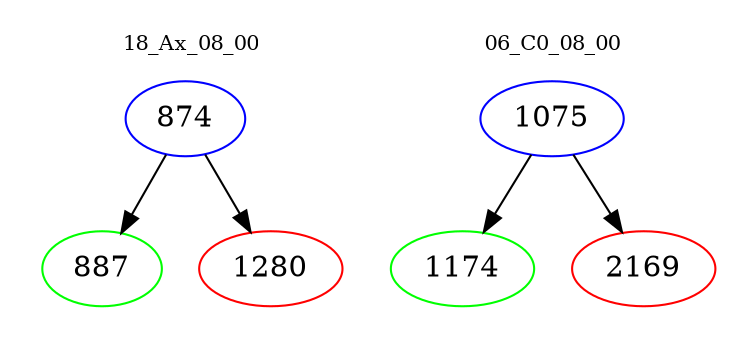 digraph{
subgraph cluster_0 {
color = white
label = "18_Ax_08_00";
fontsize=10;
T0_874 [label="874", color="blue"]
T0_874 -> T0_887 [color="black"]
T0_887 [label="887", color="green"]
T0_874 -> T0_1280 [color="black"]
T0_1280 [label="1280", color="red"]
}
subgraph cluster_1 {
color = white
label = "06_C0_08_00";
fontsize=10;
T1_1075 [label="1075", color="blue"]
T1_1075 -> T1_1174 [color="black"]
T1_1174 [label="1174", color="green"]
T1_1075 -> T1_2169 [color="black"]
T1_2169 [label="2169", color="red"]
}
}
